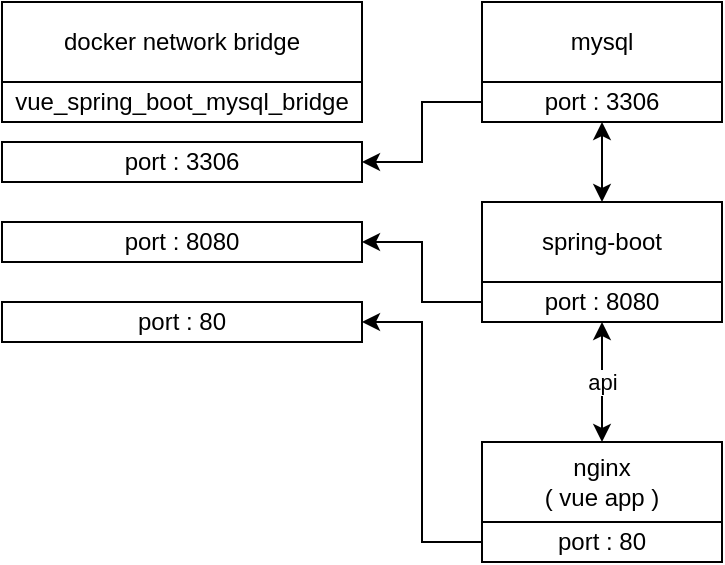 <mxfile version="20.3.0" type="device"><diagram id="l6VYlVDvxh65fA2wjEuQ" name="페이지-1"><mxGraphModel dx="711" dy="429" grid="0" gridSize="10" guides="1" tooltips="1" connect="1" arrows="1" fold="1" page="1" pageScale="1" pageWidth="1000" pageHeight="1000" math="0" shadow="0"><root><mxCell id="0"/><mxCell id="1" parent="0"/><mxCell id="qSz5N8UIl_ALds7_LStt-20" value="" style="group" vertex="1" connectable="0" parent="1"><mxGeometry x="320" y="360" width="360" height="280" as="geometry"/></mxCell><mxCell id="qSz5N8UIl_ALds7_LStt-2" value="vue_spring_boot_mysql_bridge" style="rounded=0;whiteSpace=wrap;html=1;" vertex="1" parent="qSz5N8UIl_ALds7_LStt-20"><mxGeometry y="40" width="180" height="20" as="geometry"/></mxCell><mxCell id="qSz5N8UIl_ALds7_LStt-3" value="docker network bridge" style="rounded=0;whiteSpace=wrap;html=1;" vertex="1" parent="qSz5N8UIl_ALds7_LStt-20"><mxGeometry width="180" height="40" as="geometry"/></mxCell><mxCell id="qSz5N8UIl_ALds7_LStt-4" value="mysql" style="rounded=0;whiteSpace=wrap;html=1;" vertex="1" parent="qSz5N8UIl_ALds7_LStt-20"><mxGeometry x="240" width="120" height="40" as="geometry"/></mxCell><mxCell id="qSz5N8UIl_ALds7_LStt-5" value="spring-boot" style="rounded=0;whiteSpace=wrap;html=1;" vertex="1" parent="qSz5N8UIl_ALds7_LStt-20"><mxGeometry x="240" y="100" width="120" height="40" as="geometry"/></mxCell><mxCell id="qSz5N8UIl_ALds7_LStt-6" value="port : 3306" style="rounded=0;whiteSpace=wrap;html=1;" vertex="1" parent="qSz5N8UIl_ALds7_LStt-20"><mxGeometry y="70" width="180" height="20" as="geometry"/></mxCell><mxCell id="qSz5N8UIl_ALds7_LStt-7" value="port : 8080" style="rounded=0;whiteSpace=wrap;html=1;" vertex="1" parent="qSz5N8UIl_ALds7_LStt-20"><mxGeometry y="110" width="180" height="20" as="geometry"/></mxCell><mxCell id="qSz5N8UIl_ALds7_LStt-8" style="edgeStyle=orthogonalEdgeStyle;rounded=0;orthogonalLoop=1;jettySize=auto;html=1;entryX=1;entryY=0.5;entryDx=0;entryDy=0;" edge="1" parent="qSz5N8UIl_ALds7_LStt-20" source="qSz5N8UIl_ALds7_LStt-9" target="qSz5N8UIl_ALds7_LStt-7"><mxGeometry relative="1" as="geometry"/></mxCell><mxCell id="qSz5N8UIl_ALds7_LStt-9" value="port : 8080" style="rounded=0;whiteSpace=wrap;html=1;" vertex="1" parent="qSz5N8UIl_ALds7_LStt-20"><mxGeometry x="240" y="140" width="120" height="20" as="geometry"/></mxCell><mxCell id="qSz5N8UIl_ALds7_LStt-10" style="edgeStyle=orthogonalEdgeStyle;rounded=0;orthogonalLoop=1;jettySize=auto;html=1;entryX=1;entryY=0.5;entryDx=0;entryDy=0;" edge="1" parent="qSz5N8UIl_ALds7_LStt-20" source="qSz5N8UIl_ALds7_LStt-11" target="qSz5N8UIl_ALds7_LStt-6"><mxGeometry relative="1" as="geometry"/></mxCell><mxCell id="qSz5N8UIl_ALds7_LStt-11" value="port : 3306" style="rounded=0;whiteSpace=wrap;html=1;" vertex="1" parent="qSz5N8UIl_ALds7_LStt-20"><mxGeometry x="240" y="40" width="120" height="20" as="geometry"/></mxCell><mxCell id="qSz5N8UIl_ALds7_LStt-12" value="" style="endArrow=classic;startArrow=classic;html=1;rounded=0;entryX=0.5;entryY=1;entryDx=0;entryDy=0;exitX=0.5;exitY=0;exitDx=0;exitDy=0;" edge="1" parent="qSz5N8UIl_ALds7_LStt-20" source="qSz5N8UIl_ALds7_LStt-5" target="qSz5N8UIl_ALds7_LStt-11"><mxGeometry width="50" height="50" relative="1" as="geometry"><mxPoint x="231" y="120" as="sourcePoint"/><mxPoint x="281" y="70" as="targetPoint"/></mxGeometry></mxCell><mxCell id="qSz5N8UIl_ALds7_LStt-13" value="port : 80" style="rounded=0;whiteSpace=wrap;html=1;" vertex="1" parent="qSz5N8UIl_ALds7_LStt-20"><mxGeometry y="150" width="180" height="20" as="geometry"/></mxCell><mxCell id="qSz5N8UIl_ALds7_LStt-14" value="nginx&lt;br&gt;( vue app )" style="rounded=0;whiteSpace=wrap;html=1;" vertex="1" parent="qSz5N8UIl_ALds7_LStt-20"><mxGeometry x="240" y="220" width="120" height="40" as="geometry"/></mxCell><mxCell id="qSz5N8UIl_ALds7_LStt-19" style="edgeStyle=orthogonalEdgeStyle;rounded=0;orthogonalLoop=1;jettySize=auto;html=1;entryX=1;entryY=0.5;entryDx=0;entryDy=0;" edge="1" parent="qSz5N8UIl_ALds7_LStt-20" source="qSz5N8UIl_ALds7_LStt-15" target="qSz5N8UIl_ALds7_LStt-13"><mxGeometry relative="1" as="geometry"/></mxCell><mxCell id="qSz5N8UIl_ALds7_LStt-15" value="port : 80" style="rounded=0;whiteSpace=wrap;html=1;" vertex="1" parent="qSz5N8UIl_ALds7_LStt-20"><mxGeometry x="240" y="260" width="120" height="20" as="geometry"/></mxCell><mxCell id="qSz5N8UIl_ALds7_LStt-17" value="api" style="endArrow=classic;startArrow=classic;html=1;rounded=0;" edge="1" parent="qSz5N8UIl_ALds7_LStt-20" source="qSz5N8UIl_ALds7_LStt-14" target="qSz5N8UIl_ALds7_LStt-9"><mxGeometry width="50" height="50" relative="1" as="geometry"><mxPoint x="310" y="220" as="sourcePoint"/><mxPoint x="310" y="180" as="targetPoint"/></mxGeometry></mxCell></root></mxGraphModel></diagram></mxfile>